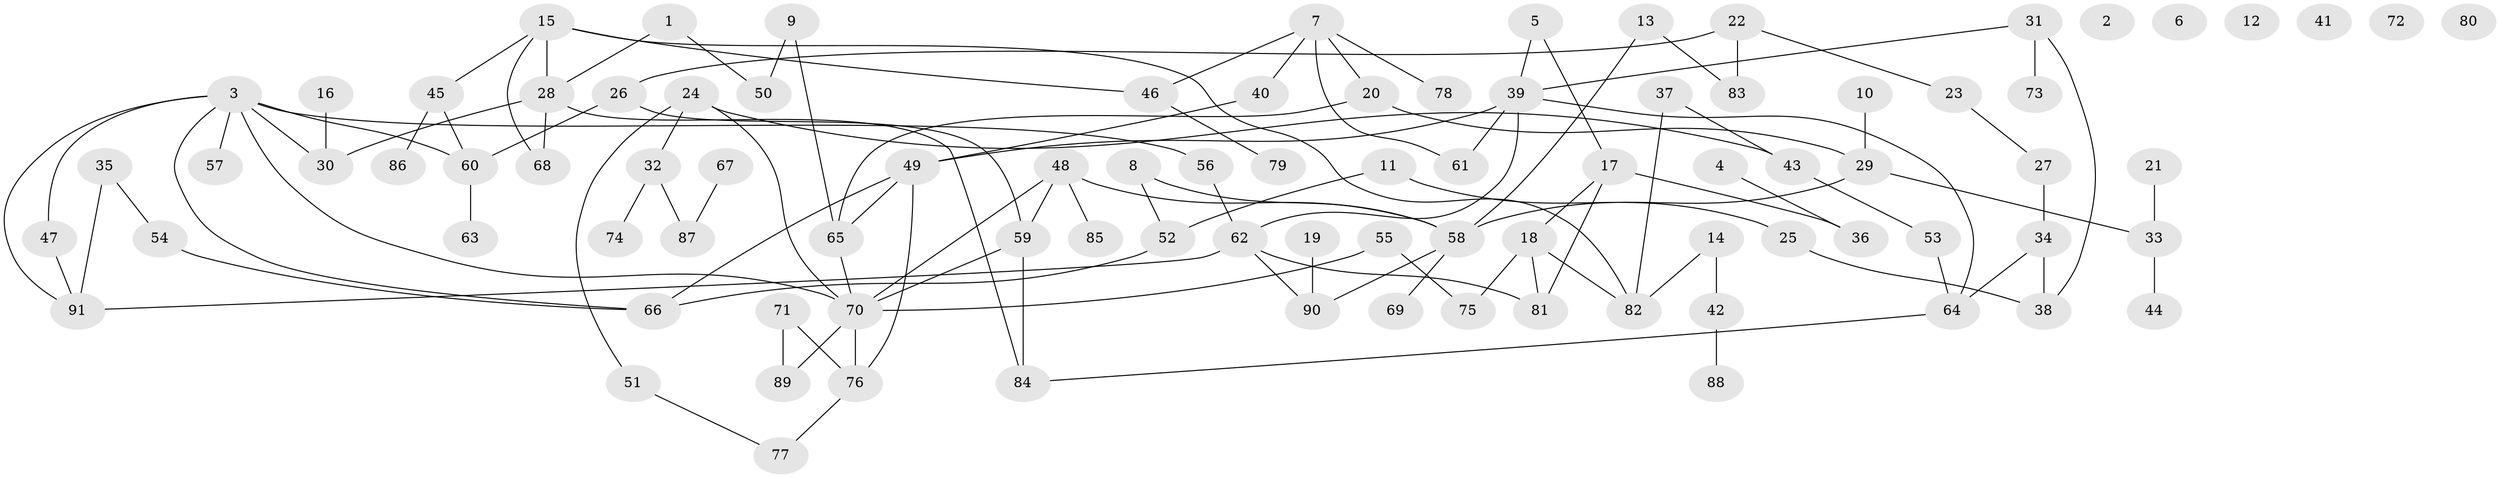 // coarse degree distribution, {7: 0.13636363636363635, 6: 0.09090909090909091, 4: 0.045454545454545456, 8: 0.09090909090909091, 2: 0.13636363636363635, 1: 0.3181818181818182, 5: 0.045454545454545456, 3: 0.13636363636363635}
// Generated by graph-tools (version 1.1) at 2025/47/03/04/25 22:47:53]
// undirected, 91 vertices, 115 edges
graph export_dot {
  node [color=gray90,style=filled];
  1;
  2;
  3;
  4;
  5;
  6;
  7;
  8;
  9;
  10;
  11;
  12;
  13;
  14;
  15;
  16;
  17;
  18;
  19;
  20;
  21;
  22;
  23;
  24;
  25;
  26;
  27;
  28;
  29;
  30;
  31;
  32;
  33;
  34;
  35;
  36;
  37;
  38;
  39;
  40;
  41;
  42;
  43;
  44;
  45;
  46;
  47;
  48;
  49;
  50;
  51;
  52;
  53;
  54;
  55;
  56;
  57;
  58;
  59;
  60;
  61;
  62;
  63;
  64;
  65;
  66;
  67;
  68;
  69;
  70;
  71;
  72;
  73;
  74;
  75;
  76;
  77;
  78;
  79;
  80;
  81;
  82;
  83;
  84;
  85;
  86;
  87;
  88;
  89;
  90;
  91;
  1 -- 28;
  1 -- 50;
  3 -- 30;
  3 -- 47;
  3 -- 56;
  3 -- 57;
  3 -- 60;
  3 -- 66;
  3 -- 70;
  3 -- 91;
  4 -- 36;
  5 -- 17;
  5 -- 39;
  7 -- 20;
  7 -- 40;
  7 -- 46;
  7 -- 61;
  7 -- 78;
  8 -- 52;
  8 -- 58;
  9 -- 50;
  9 -- 65;
  10 -- 29;
  11 -- 25;
  11 -- 52;
  13 -- 58;
  13 -- 83;
  14 -- 42;
  14 -- 82;
  15 -- 28;
  15 -- 45;
  15 -- 46;
  15 -- 68;
  15 -- 82;
  16 -- 30;
  17 -- 18;
  17 -- 36;
  17 -- 81;
  18 -- 75;
  18 -- 81;
  18 -- 82;
  19 -- 90;
  20 -- 29;
  20 -- 65;
  21 -- 33;
  22 -- 23;
  22 -- 26;
  22 -- 83;
  23 -- 27;
  24 -- 32;
  24 -- 43;
  24 -- 51;
  24 -- 70;
  25 -- 38;
  26 -- 59;
  26 -- 60;
  27 -- 34;
  28 -- 30;
  28 -- 68;
  28 -- 84;
  29 -- 33;
  29 -- 58;
  31 -- 38;
  31 -- 39;
  31 -- 73;
  32 -- 74;
  32 -- 87;
  33 -- 44;
  34 -- 38;
  34 -- 64;
  35 -- 54;
  35 -- 91;
  37 -- 43;
  37 -- 82;
  39 -- 49;
  39 -- 61;
  39 -- 62;
  39 -- 64;
  40 -- 49;
  42 -- 88;
  43 -- 53;
  45 -- 60;
  45 -- 86;
  46 -- 79;
  47 -- 91;
  48 -- 58;
  48 -- 59;
  48 -- 70;
  48 -- 85;
  49 -- 65;
  49 -- 66;
  49 -- 76;
  51 -- 77;
  52 -- 66;
  53 -- 64;
  54 -- 66;
  55 -- 70;
  55 -- 75;
  56 -- 62;
  58 -- 69;
  58 -- 90;
  59 -- 70;
  59 -- 84;
  60 -- 63;
  62 -- 81;
  62 -- 90;
  62 -- 91;
  64 -- 84;
  65 -- 70;
  67 -- 87;
  70 -- 76;
  70 -- 89;
  71 -- 76;
  71 -- 89;
  76 -- 77;
}
